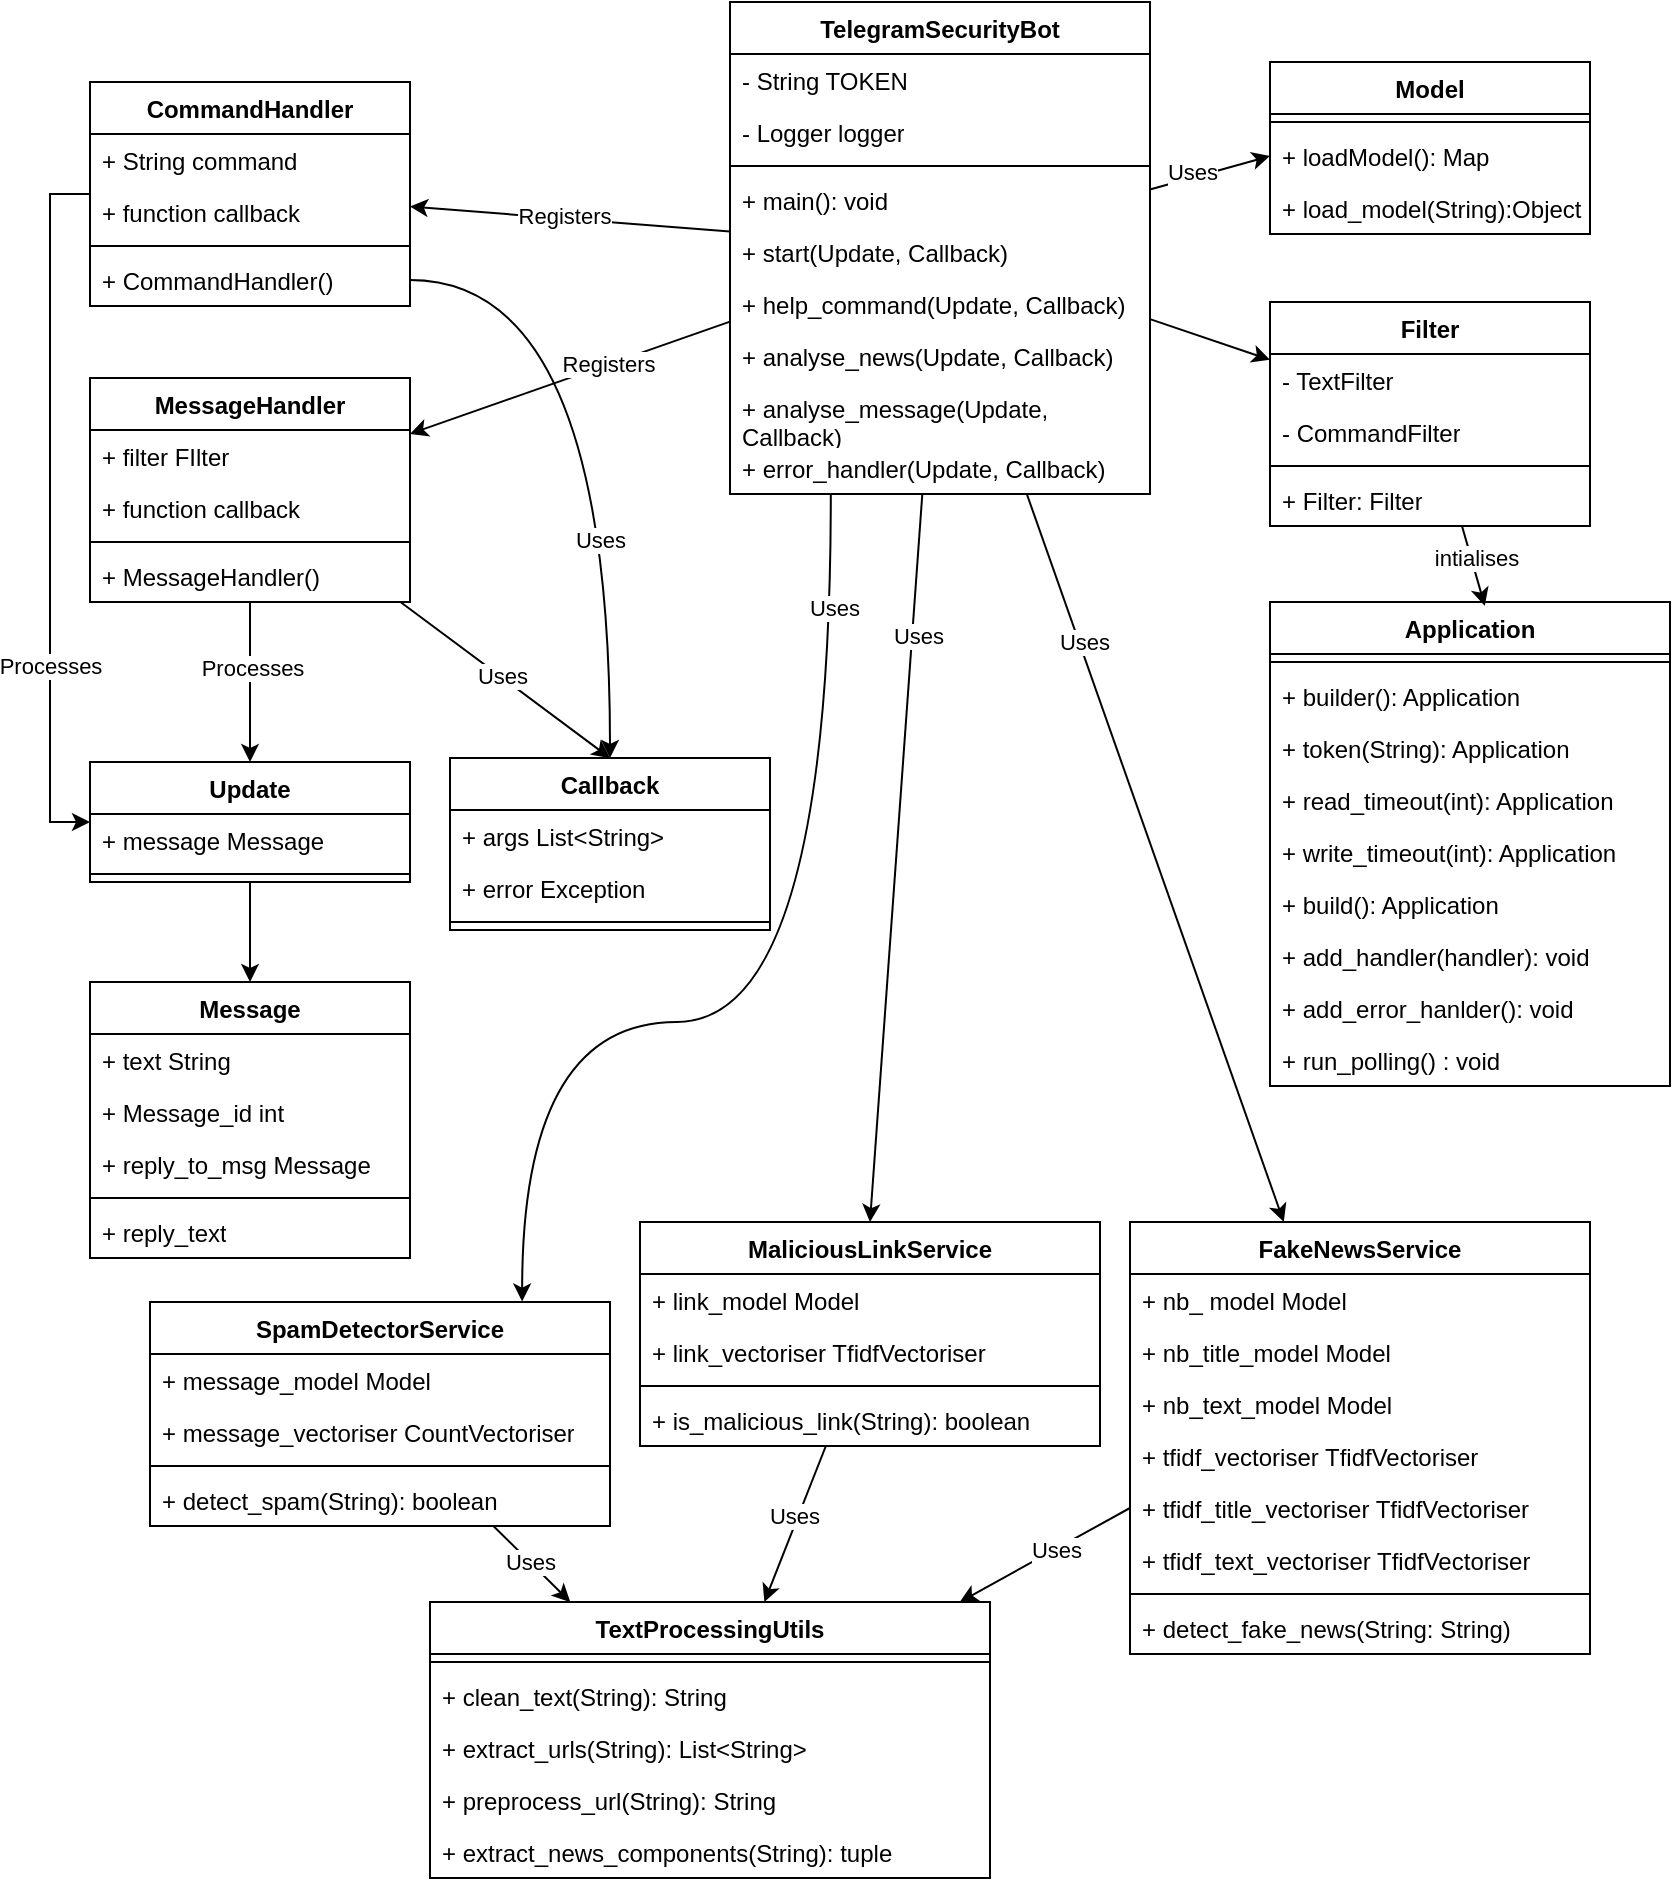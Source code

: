 <mxfile version="26.1.3">
  <diagram name="Page-1" id="07NOjQnkeLgX0A6Nmoii">
    <mxGraphModel dx="1028" dy="1576" grid="1" gridSize="10" guides="1" tooltips="1" connect="1" arrows="1" fold="1" page="1" pageScale="1" pageWidth="850" pageHeight="1100" math="0" shadow="0">
      <root>
        <mxCell id="0" />
        <mxCell id="1" parent="0" />
        <mxCell id="i82wHZSp0v4bNOfGyhAp-102" style="rounded=0;orthogonalLoop=1;jettySize=auto;html=1;jumpStyle=arc;" edge="1" parent="1" source="i82wHZSp0v4bNOfGyhAp-1" target="i82wHZSp0v4bNOfGyhAp-50">
          <mxGeometry relative="1" as="geometry" />
        </mxCell>
        <mxCell id="i82wHZSp0v4bNOfGyhAp-116" value="Registers" style="edgeLabel;html=1;align=center;verticalAlign=middle;resizable=0;points=[];" vertex="1" connectable="0" parent="i82wHZSp0v4bNOfGyhAp-102">
          <mxGeometry x="0.044" y="-1" relative="1" as="geometry">
            <mxPoint as="offset" />
          </mxGeometry>
        </mxCell>
        <mxCell id="i82wHZSp0v4bNOfGyhAp-103" style="rounded=0;orthogonalLoop=1;jettySize=auto;html=1;jumpStyle=arc;" edge="1" parent="1" source="i82wHZSp0v4bNOfGyhAp-1" target="i82wHZSp0v4bNOfGyhAp-56">
          <mxGeometry relative="1" as="geometry" />
        </mxCell>
        <mxCell id="i82wHZSp0v4bNOfGyhAp-117" value="Registers" style="edgeLabel;html=1;align=center;verticalAlign=middle;resizable=0;points=[];" vertex="1" connectable="0" parent="i82wHZSp0v4bNOfGyhAp-103">
          <mxGeometry x="-0.241" relative="1" as="geometry">
            <mxPoint as="offset" />
          </mxGeometry>
        </mxCell>
        <mxCell id="i82wHZSp0v4bNOfGyhAp-104" style="rounded=0;orthogonalLoop=1;jettySize=auto;html=1;entryX=0.5;entryY=0;entryDx=0;entryDy=0;" edge="1" parent="1" source="i82wHZSp0v4bNOfGyhAp-1" target="i82wHZSp0v4bNOfGyhAp-88">
          <mxGeometry relative="1" as="geometry" />
        </mxCell>
        <mxCell id="i82wHZSp0v4bNOfGyhAp-127" value="Uses" style="edgeLabel;html=1;align=center;verticalAlign=middle;resizable=0;points=[];" vertex="1" connectable="0" parent="i82wHZSp0v4bNOfGyhAp-104">
          <mxGeometry x="-0.615" y="3" relative="1" as="geometry">
            <mxPoint as="offset" />
          </mxGeometry>
        </mxCell>
        <mxCell id="i82wHZSp0v4bNOfGyhAp-105" style="rounded=0;orthogonalLoop=1;jettySize=auto;html=1;" edge="1" parent="1" source="i82wHZSp0v4bNOfGyhAp-1" target="i82wHZSp0v4bNOfGyhAp-76">
          <mxGeometry relative="1" as="geometry" />
        </mxCell>
        <mxCell id="i82wHZSp0v4bNOfGyhAp-128" value="Uses" style="edgeLabel;html=1;align=center;verticalAlign=middle;resizable=0;points=[];" vertex="1" connectable="0" parent="i82wHZSp0v4bNOfGyhAp-105">
          <mxGeometry x="-0.591" y="2" relative="1" as="geometry">
            <mxPoint as="offset" />
          </mxGeometry>
        </mxCell>
        <mxCell id="i82wHZSp0v4bNOfGyhAp-118" style="rounded=0;orthogonalLoop=1;jettySize=auto;html=1;entryX=0;entryY=0.5;entryDx=0;entryDy=0;jumpStyle=arc;" edge="1" parent="1" source="i82wHZSp0v4bNOfGyhAp-1" target="i82wHZSp0v4bNOfGyhAp-63">
          <mxGeometry relative="1" as="geometry" />
        </mxCell>
        <mxCell id="i82wHZSp0v4bNOfGyhAp-135" value="Uses" style="edgeLabel;html=1;align=center;verticalAlign=middle;resizable=0;points=[];" vertex="1" connectable="0" parent="i82wHZSp0v4bNOfGyhAp-118">
          <mxGeometry x="-0.293" y="3" relative="1" as="geometry">
            <mxPoint as="offset" />
          </mxGeometry>
        </mxCell>
        <mxCell id="i82wHZSp0v4bNOfGyhAp-119" style="rounded=0;orthogonalLoop=1;jettySize=auto;html=1;jumpStyle=arc;" edge="1" parent="1" source="i82wHZSp0v4bNOfGyhAp-1" target="i82wHZSp0v4bNOfGyhAp-13">
          <mxGeometry relative="1" as="geometry" />
        </mxCell>
        <mxCell id="i82wHZSp0v4bNOfGyhAp-1" value="TelegramSecurityBot" style="swimlane;fontStyle=1;align=center;verticalAlign=top;childLayout=stackLayout;horizontal=1;startSize=26;horizontalStack=0;resizeParent=1;resizeParentMax=0;resizeLast=0;collapsible=1;marginBottom=0;whiteSpace=wrap;html=1;" vertex="1" parent="1">
          <mxGeometry x="370" y="50" width="210" height="246" as="geometry" />
        </mxCell>
        <mxCell id="i82wHZSp0v4bNOfGyhAp-2" value="- String TOKEN&lt;div&gt;&lt;br/&gt;&lt;/div&gt;" style="text;strokeColor=none;fillColor=none;align=left;verticalAlign=top;spacingLeft=4;spacingRight=4;overflow=hidden;rotatable=0;points=[[0,0.5],[1,0.5]];portConstraint=eastwest;whiteSpace=wrap;html=1;" vertex="1" parent="i82wHZSp0v4bNOfGyhAp-1">
          <mxGeometry y="26" width="210" height="26" as="geometry" />
        </mxCell>
        <mxCell id="i82wHZSp0v4bNOfGyhAp-5" value="- Logger logger" style="text;strokeColor=none;fillColor=none;align=left;verticalAlign=top;spacingLeft=4;spacingRight=4;overflow=hidden;rotatable=0;points=[[0,0.5],[1,0.5]];portConstraint=eastwest;whiteSpace=wrap;html=1;" vertex="1" parent="i82wHZSp0v4bNOfGyhAp-1">
          <mxGeometry y="52" width="210" height="26" as="geometry" />
        </mxCell>
        <mxCell id="i82wHZSp0v4bNOfGyhAp-3" value="" style="line;strokeWidth=1;fillColor=none;align=left;verticalAlign=middle;spacingTop=-1;spacingLeft=3;spacingRight=3;rotatable=0;labelPosition=right;points=[];portConstraint=eastwest;strokeColor=inherit;" vertex="1" parent="i82wHZSp0v4bNOfGyhAp-1">
          <mxGeometry y="78" width="210" height="8" as="geometry" />
        </mxCell>
        <mxCell id="i82wHZSp0v4bNOfGyhAp-4" value="+ main(): void" style="text;strokeColor=none;fillColor=none;align=left;verticalAlign=top;spacingLeft=4;spacingRight=4;overflow=hidden;rotatable=0;points=[[0,0.5],[1,0.5]];portConstraint=eastwest;whiteSpace=wrap;html=1;" vertex="1" parent="i82wHZSp0v4bNOfGyhAp-1">
          <mxGeometry y="86" width="210" height="26" as="geometry" />
        </mxCell>
        <mxCell id="i82wHZSp0v4bNOfGyhAp-6" value="+ start(Update, Callback)" style="text;strokeColor=none;fillColor=none;align=left;verticalAlign=top;spacingLeft=4;spacingRight=4;overflow=hidden;rotatable=0;points=[[0,0.5],[1,0.5]];portConstraint=eastwest;whiteSpace=wrap;html=1;" vertex="1" parent="i82wHZSp0v4bNOfGyhAp-1">
          <mxGeometry y="112" width="210" height="26" as="geometry" />
        </mxCell>
        <mxCell id="i82wHZSp0v4bNOfGyhAp-7" value="+ help_command(Update, Callback)" style="text;strokeColor=none;fillColor=none;align=left;verticalAlign=top;spacingLeft=4;spacingRight=4;overflow=hidden;rotatable=0;points=[[0,0.5],[1,0.5]];portConstraint=eastwest;whiteSpace=wrap;html=1;" vertex="1" parent="i82wHZSp0v4bNOfGyhAp-1">
          <mxGeometry y="138" width="210" height="26" as="geometry" />
        </mxCell>
        <mxCell id="i82wHZSp0v4bNOfGyhAp-8" value="+ analyse_news(Update, Callback)" style="text;strokeColor=none;fillColor=none;align=left;verticalAlign=top;spacingLeft=4;spacingRight=4;overflow=hidden;rotatable=0;points=[[0,0.5],[1,0.5]];portConstraint=eastwest;whiteSpace=wrap;html=1;" vertex="1" parent="i82wHZSp0v4bNOfGyhAp-1">
          <mxGeometry y="164" width="210" height="26" as="geometry" />
        </mxCell>
        <mxCell id="i82wHZSp0v4bNOfGyhAp-11" value="+ analyse_message(Update, Callback)" style="text;strokeColor=none;fillColor=none;align=left;verticalAlign=top;spacingLeft=4;spacingRight=4;overflow=hidden;rotatable=0;points=[[0,0.5],[1,0.5]];portConstraint=eastwest;whiteSpace=wrap;html=1;" vertex="1" parent="i82wHZSp0v4bNOfGyhAp-1">
          <mxGeometry y="190" width="210" height="30" as="geometry" />
        </mxCell>
        <mxCell id="i82wHZSp0v4bNOfGyhAp-12" value="+ error_handler(Update, Callback)" style="text;strokeColor=none;fillColor=none;align=left;verticalAlign=top;spacingLeft=4;spacingRight=4;overflow=hidden;rotatable=0;points=[[0,0.5],[1,0.5]];portConstraint=eastwest;whiteSpace=wrap;html=1;" vertex="1" parent="i82wHZSp0v4bNOfGyhAp-1">
          <mxGeometry y="220" width="210" height="26" as="geometry" />
        </mxCell>
        <mxCell id="i82wHZSp0v4bNOfGyhAp-13" value="Filter" style="swimlane;fontStyle=1;align=center;verticalAlign=top;childLayout=stackLayout;horizontal=1;startSize=26;horizontalStack=0;resizeParent=1;resizeParentMax=0;resizeLast=0;collapsible=1;marginBottom=0;whiteSpace=wrap;html=1;" vertex="1" parent="1">
          <mxGeometry x="640" y="200" width="160" height="112" as="geometry" />
        </mxCell>
        <mxCell id="i82wHZSp0v4bNOfGyhAp-14" value="- TextFilter" style="text;strokeColor=none;fillColor=none;align=left;verticalAlign=top;spacingLeft=4;spacingRight=4;overflow=hidden;rotatable=0;points=[[0,0.5],[1,0.5]];portConstraint=eastwest;whiteSpace=wrap;html=1;" vertex="1" parent="i82wHZSp0v4bNOfGyhAp-13">
          <mxGeometry y="26" width="160" height="26" as="geometry" />
        </mxCell>
        <mxCell id="i82wHZSp0v4bNOfGyhAp-17" value="- CommandFilter" style="text;strokeColor=none;fillColor=none;align=left;verticalAlign=top;spacingLeft=4;spacingRight=4;overflow=hidden;rotatable=0;points=[[0,0.5],[1,0.5]];portConstraint=eastwest;whiteSpace=wrap;html=1;" vertex="1" parent="i82wHZSp0v4bNOfGyhAp-13">
          <mxGeometry y="52" width="160" height="26" as="geometry" />
        </mxCell>
        <mxCell id="i82wHZSp0v4bNOfGyhAp-15" value="" style="line;strokeWidth=1;fillColor=none;align=left;verticalAlign=middle;spacingTop=-1;spacingLeft=3;spacingRight=3;rotatable=0;labelPosition=right;points=[];portConstraint=eastwest;strokeColor=inherit;" vertex="1" parent="i82wHZSp0v4bNOfGyhAp-13">
          <mxGeometry y="78" width="160" height="8" as="geometry" />
        </mxCell>
        <mxCell id="i82wHZSp0v4bNOfGyhAp-16" value="+ Filter: Filter" style="text;strokeColor=none;fillColor=none;align=left;verticalAlign=top;spacingLeft=4;spacingRight=4;overflow=hidden;rotatable=0;points=[[0,0.5],[1,0.5]];portConstraint=eastwest;whiteSpace=wrap;html=1;" vertex="1" parent="i82wHZSp0v4bNOfGyhAp-13">
          <mxGeometry y="86" width="160" height="26" as="geometry" />
        </mxCell>
        <mxCell id="i82wHZSp0v4bNOfGyhAp-123" style="edgeStyle=orthogonalEdgeStyle;rounded=0;orthogonalLoop=1;jettySize=auto;html=1;" edge="1" parent="1" source="i82wHZSp0v4bNOfGyhAp-18" target="i82wHZSp0v4bNOfGyhAp-44">
          <mxGeometry relative="1" as="geometry" />
        </mxCell>
        <mxCell id="i82wHZSp0v4bNOfGyhAp-18" value="Update" style="swimlane;fontStyle=1;align=center;verticalAlign=top;childLayout=stackLayout;horizontal=1;startSize=26;horizontalStack=0;resizeParent=1;resizeParentMax=0;resizeLast=0;collapsible=1;marginBottom=0;whiteSpace=wrap;html=1;" vertex="1" parent="1">
          <mxGeometry x="50" y="430" width="160" height="60" as="geometry" />
        </mxCell>
        <mxCell id="i82wHZSp0v4bNOfGyhAp-19" value="+ message Message" style="text;strokeColor=none;fillColor=none;align=left;verticalAlign=top;spacingLeft=4;spacingRight=4;overflow=hidden;rotatable=0;points=[[0,0.5],[1,0.5]];portConstraint=eastwest;whiteSpace=wrap;html=1;" vertex="1" parent="i82wHZSp0v4bNOfGyhAp-18">
          <mxGeometry y="26" width="160" height="26" as="geometry" />
        </mxCell>
        <mxCell id="i82wHZSp0v4bNOfGyhAp-20" value="" style="line;strokeWidth=1;fillColor=none;align=left;verticalAlign=middle;spacingTop=-1;spacingLeft=3;spacingRight=3;rotatable=0;labelPosition=right;points=[];portConstraint=eastwest;strokeColor=inherit;" vertex="1" parent="i82wHZSp0v4bNOfGyhAp-18">
          <mxGeometry y="52" width="160" height="8" as="geometry" />
        </mxCell>
        <mxCell id="i82wHZSp0v4bNOfGyhAp-22" value="Callback" style="swimlane;fontStyle=1;align=center;verticalAlign=top;childLayout=stackLayout;horizontal=1;startSize=26;horizontalStack=0;resizeParent=1;resizeParentMax=0;resizeLast=0;collapsible=1;marginBottom=0;whiteSpace=wrap;html=1;" vertex="1" parent="1">
          <mxGeometry x="230" y="428" width="160" height="86" as="geometry" />
        </mxCell>
        <mxCell id="i82wHZSp0v4bNOfGyhAp-23" value="+ args List&amp;lt;String&amp;gt;" style="text;strokeColor=none;fillColor=none;align=left;verticalAlign=top;spacingLeft=4;spacingRight=4;overflow=hidden;rotatable=0;points=[[0,0.5],[1,0.5]];portConstraint=eastwest;whiteSpace=wrap;html=1;" vertex="1" parent="i82wHZSp0v4bNOfGyhAp-22">
          <mxGeometry y="26" width="160" height="26" as="geometry" />
        </mxCell>
        <mxCell id="i82wHZSp0v4bNOfGyhAp-25" value="+ error Exception" style="text;strokeColor=none;fillColor=none;align=left;verticalAlign=top;spacingLeft=4;spacingRight=4;overflow=hidden;rotatable=0;points=[[0,0.5],[1,0.5]];portConstraint=eastwest;whiteSpace=wrap;html=1;" vertex="1" parent="i82wHZSp0v4bNOfGyhAp-22">
          <mxGeometry y="52" width="160" height="26" as="geometry" />
        </mxCell>
        <mxCell id="i82wHZSp0v4bNOfGyhAp-24" value="" style="line;strokeWidth=1;fillColor=none;align=left;verticalAlign=middle;spacingTop=-1;spacingLeft=3;spacingRight=3;rotatable=0;labelPosition=right;points=[];portConstraint=eastwest;strokeColor=inherit;" vertex="1" parent="i82wHZSp0v4bNOfGyhAp-22">
          <mxGeometry y="78" width="160" height="8" as="geometry" />
        </mxCell>
        <mxCell id="i82wHZSp0v4bNOfGyhAp-26" value="Application" style="swimlane;fontStyle=1;align=center;verticalAlign=top;childLayout=stackLayout;horizontal=1;startSize=26;horizontalStack=0;resizeParent=1;resizeParentMax=0;resizeLast=0;collapsible=1;marginBottom=0;whiteSpace=wrap;html=1;" vertex="1" parent="1">
          <mxGeometry x="640" y="350" width="200" height="242" as="geometry" />
        </mxCell>
        <mxCell id="i82wHZSp0v4bNOfGyhAp-28" value="" style="line;strokeWidth=1;fillColor=none;align=left;verticalAlign=middle;spacingTop=-1;spacingLeft=3;spacingRight=3;rotatable=0;labelPosition=right;points=[];portConstraint=eastwest;strokeColor=inherit;" vertex="1" parent="i82wHZSp0v4bNOfGyhAp-26">
          <mxGeometry y="26" width="200" height="8" as="geometry" />
        </mxCell>
        <mxCell id="i82wHZSp0v4bNOfGyhAp-29" value="+ builder(): Application" style="text;strokeColor=none;fillColor=none;align=left;verticalAlign=top;spacingLeft=4;spacingRight=4;overflow=hidden;rotatable=0;points=[[0,0.5],[1,0.5]];portConstraint=eastwest;whiteSpace=wrap;html=1;" vertex="1" parent="i82wHZSp0v4bNOfGyhAp-26">
          <mxGeometry y="34" width="200" height="26" as="geometry" />
        </mxCell>
        <mxCell id="i82wHZSp0v4bNOfGyhAp-37" value="+ token(String): Application" style="text;strokeColor=none;fillColor=none;align=left;verticalAlign=top;spacingLeft=4;spacingRight=4;overflow=hidden;rotatable=0;points=[[0,0.5],[1,0.5]];portConstraint=eastwest;whiteSpace=wrap;html=1;" vertex="1" parent="i82wHZSp0v4bNOfGyhAp-26">
          <mxGeometry y="60" width="200" height="26" as="geometry" />
        </mxCell>
        <mxCell id="i82wHZSp0v4bNOfGyhAp-38" value="+ read_timeout(int): Application" style="text;strokeColor=none;fillColor=none;align=left;verticalAlign=top;spacingLeft=4;spacingRight=4;overflow=hidden;rotatable=0;points=[[0,0.5],[1,0.5]];portConstraint=eastwest;whiteSpace=wrap;html=1;" vertex="1" parent="i82wHZSp0v4bNOfGyhAp-26">
          <mxGeometry y="86" width="200" height="26" as="geometry" />
        </mxCell>
        <mxCell id="i82wHZSp0v4bNOfGyhAp-39" value="+ write_timeout(int): Application" style="text;strokeColor=none;fillColor=none;align=left;verticalAlign=top;spacingLeft=4;spacingRight=4;overflow=hidden;rotatable=0;points=[[0,0.5],[1,0.5]];portConstraint=eastwest;whiteSpace=wrap;html=1;" vertex="1" parent="i82wHZSp0v4bNOfGyhAp-26">
          <mxGeometry y="112" width="200" height="26" as="geometry" />
        </mxCell>
        <mxCell id="i82wHZSp0v4bNOfGyhAp-40" value="+ build(): Application" style="text;strokeColor=none;fillColor=none;align=left;verticalAlign=top;spacingLeft=4;spacingRight=4;overflow=hidden;rotatable=0;points=[[0,0.5],[1,0.5]];portConstraint=eastwest;whiteSpace=wrap;html=1;" vertex="1" parent="i82wHZSp0v4bNOfGyhAp-26">
          <mxGeometry y="138" width="200" height="26" as="geometry" />
        </mxCell>
        <mxCell id="i82wHZSp0v4bNOfGyhAp-41" value="+ add_handler(handler): void" style="text;strokeColor=none;fillColor=none;align=left;verticalAlign=top;spacingLeft=4;spacingRight=4;overflow=hidden;rotatable=0;points=[[0,0.5],[1,0.5]];portConstraint=eastwest;whiteSpace=wrap;html=1;" vertex="1" parent="i82wHZSp0v4bNOfGyhAp-26">
          <mxGeometry y="164" width="200" height="26" as="geometry" />
        </mxCell>
        <mxCell id="i82wHZSp0v4bNOfGyhAp-42" value="+ add_error_hanlder(): void" style="text;strokeColor=none;fillColor=none;align=left;verticalAlign=top;spacingLeft=4;spacingRight=4;overflow=hidden;rotatable=0;points=[[0,0.5],[1,0.5]];portConstraint=eastwest;whiteSpace=wrap;html=1;" vertex="1" parent="i82wHZSp0v4bNOfGyhAp-26">
          <mxGeometry y="190" width="200" height="26" as="geometry" />
        </mxCell>
        <mxCell id="i82wHZSp0v4bNOfGyhAp-43" value="+ run_polling() : void" style="text;strokeColor=none;fillColor=none;align=left;verticalAlign=top;spacingLeft=4;spacingRight=4;overflow=hidden;rotatable=0;points=[[0,0.5],[1,0.5]];portConstraint=eastwest;whiteSpace=wrap;html=1;" vertex="1" parent="i82wHZSp0v4bNOfGyhAp-26">
          <mxGeometry y="216" width="200" height="26" as="geometry" />
        </mxCell>
        <mxCell id="i82wHZSp0v4bNOfGyhAp-44" value="Message" style="swimlane;fontStyle=1;align=center;verticalAlign=top;childLayout=stackLayout;horizontal=1;startSize=26;horizontalStack=0;resizeParent=1;resizeParentMax=0;resizeLast=0;collapsible=1;marginBottom=0;whiteSpace=wrap;html=1;" vertex="1" parent="1">
          <mxGeometry x="50" y="540" width="160" height="138" as="geometry" />
        </mxCell>
        <mxCell id="i82wHZSp0v4bNOfGyhAp-45" value="+ text String" style="text;strokeColor=none;fillColor=none;align=left;verticalAlign=top;spacingLeft=4;spacingRight=4;overflow=hidden;rotatable=0;points=[[0,0.5],[1,0.5]];portConstraint=eastwest;whiteSpace=wrap;html=1;" vertex="1" parent="i82wHZSp0v4bNOfGyhAp-44">
          <mxGeometry y="26" width="160" height="26" as="geometry" />
        </mxCell>
        <mxCell id="i82wHZSp0v4bNOfGyhAp-48" value="+ Message_id int" style="text;strokeColor=none;fillColor=none;align=left;verticalAlign=top;spacingLeft=4;spacingRight=4;overflow=hidden;rotatable=0;points=[[0,0.5],[1,0.5]];portConstraint=eastwest;whiteSpace=wrap;html=1;" vertex="1" parent="i82wHZSp0v4bNOfGyhAp-44">
          <mxGeometry y="52" width="160" height="26" as="geometry" />
        </mxCell>
        <mxCell id="i82wHZSp0v4bNOfGyhAp-49" value="+ reply_to_msg Message" style="text;strokeColor=none;fillColor=none;align=left;verticalAlign=top;spacingLeft=4;spacingRight=4;overflow=hidden;rotatable=0;points=[[0,0.5],[1,0.5]];portConstraint=eastwest;whiteSpace=wrap;html=1;" vertex="1" parent="i82wHZSp0v4bNOfGyhAp-44">
          <mxGeometry y="78" width="160" height="26" as="geometry" />
        </mxCell>
        <mxCell id="i82wHZSp0v4bNOfGyhAp-46" value="" style="line;strokeWidth=1;fillColor=none;align=left;verticalAlign=middle;spacingTop=-1;spacingLeft=3;spacingRight=3;rotatable=0;labelPosition=right;points=[];portConstraint=eastwest;strokeColor=inherit;" vertex="1" parent="i82wHZSp0v4bNOfGyhAp-44">
          <mxGeometry y="104" width="160" height="8" as="geometry" />
        </mxCell>
        <mxCell id="i82wHZSp0v4bNOfGyhAp-47" value="+ reply_text" style="text;strokeColor=none;fillColor=none;align=left;verticalAlign=top;spacingLeft=4;spacingRight=4;overflow=hidden;rotatable=0;points=[[0,0.5],[1,0.5]];portConstraint=eastwest;whiteSpace=wrap;html=1;" vertex="1" parent="i82wHZSp0v4bNOfGyhAp-44">
          <mxGeometry y="112" width="160" height="26" as="geometry" />
        </mxCell>
        <mxCell id="i82wHZSp0v4bNOfGyhAp-107" style="edgeStyle=orthogonalEdgeStyle;rounded=0;orthogonalLoop=1;jettySize=auto;html=1;entryX=0.5;entryY=0;entryDx=0;entryDy=0;exitX=1;exitY=0.5;exitDx=0;exitDy=0;curved=1;" edge="1" parent="1" source="i82wHZSp0v4bNOfGyhAp-53" target="i82wHZSp0v4bNOfGyhAp-22">
          <mxGeometry relative="1" as="geometry" />
        </mxCell>
        <mxCell id="i82wHZSp0v4bNOfGyhAp-113" value="Uses" style="edgeLabel;html=1;align=center;verticalAlign=middle;resizable=0;points=[];" vertex="1" connectable="0" parent="i82wHZSp0v4bNOfGyhAp-107">
          <mxGeometry x="0.356" y="-5" relative="1" as="geometry">
            <mxPoint as="offset" />
          </mxGeometry>
        </mxCell>
        <mxCell id="i82wHZSp0v4bNOfGyhAp-50" value="CommandHandler" style="swimlane;fontStyle=1;align=center;verticalAlign=top;childLayout=stackLayout;horizontal=1;startSize=26;horizontalStack=0;resizeParent=1;resizeParentMax=0;resizeLast=0;collapsible=1;marginBottom=0;whiteSpace=wrap;html=1;" vertex="1" parent="1">
          <mxGeometry x="50" y="90" width="160" height="112" as="geometry" />
        </mxCell>
        <mxCell id="i82wHZSp0v4bNOfGyhAp-51" value="+ String command" style="text;strokeColor=none;fillColor=none;align=left;verticalAlign=top;spacingLeft=4;spacingRight=4;overflow=hidden;rotatable=0;points=[[0,0.5],[1,0.5]];portConstraint=eastwest;whiteSpace=wrap;html=1;" vertex="1" parent="i82wHZSp0v4bNOfGyhAp-50">
          <mxGeometry y="26" width="160" height="26" as="geometry" />
        </mxCell>
        <mxCell id="i82wHZSp0v4bNOfGyhAp-54" value="+ function callback" style="text;strokeColor=none;fillColor=none;align=left;verticalAlign=top;spacingLeft=4;spacingRight=4;overflow=hidden;rotatable=0;points=[[0,0.5],[1,0.5]];portConstraint=eastwest;whiteSpace=wrap;html=1;" vertex="1" parent="i82wHZSp0v4bNOfGyhAp-50">
          <mxGeometry y="52" width="160" height="26" as="geometry" />
        </mxCell>
        <mxCell id="i82wHZSp0v4bNOfGyhAp-52" value="" style="line;strokeWidth=1;fillColor=none;align=left;verticalAlign=middle;spacingTop=-1;spacingLeft=3;spacingRight=3;rotatable=0;labelPosition=right;points=[];portConstraint=eastwest;strokeColor=inherit;" vertex="1" parent="i82wHZSp0v4bNOfGyhAp-50">
          <mxGeometry y="78" width="160" height="8" as="geometry" />
        </mxCell>
        <mxCell id="i82wHZSp0v4bNOfGyhAp-53" value="+ CommandHandler()" style="text;strokeColor=none;fillColor=none;align=left;verticalAlign=top;spacingLeft=4;spacingRight=4;overflow=hidden;rotatable=0;points=[[0,0.5],[1,0.5]];portConstraint=eastwest;whiteSpace=wrap;html=1;" vertex="1" parent="i82wHZSp0v4bNOfGyhAp-50">
          <mxGeometry y="86" width="160" height="26" as="geometry" />
        </mxCell>
        <mxCell id="i82wHZSp0v4bNOfGyhAp-109" style="edgeStyle=orthogonalEdgeStyle;rounded=0;orthogonalLoop=1;jettySize=auto;html=1;" edge="1" parent="1" source="i82wHZSp0v4bNOfGyhAp-56" target="i82wHZSp0v4bNOfGyhAp-18">
          <mxGeometry relative="1" as="geometry" />
        </mxCell>
        <mxCell id="i82wHZSp0v4bNOfGyhAp-114" value="Processes" style="edgeLabel;html=1;align=center;verticalAlign=middle;resizable=0;points=[];" vertex="1" connectable="0" parent="i82wHZSp0v4bNOfGyhAp-109">
          <mxGeometry x="-0.174" y="1" relative="1" as="geometry">
            <mxPoint as="offset" />
          </mxGeometry>
        </mxCell>
        <mxCell id="i82wHZSp0v4bNOfGyhAp-110" style="rounded=0;orthogonalLoop=1;jettySize=auto;html=1;entryX=0.5;entryY=0;entryDx=0;entryDy=0;" edge="1" parent="1" source="i82wHZSp0v4bNOfGyhAp-56" target="i82wHZSp0v4bNOfGyhAp-22">
          <mxGeometry relative="1" as="geometry" />
        </mxCell>
        <mxCell id="i82wHZSp0v4bNOfGyhAp-112" value="Uses" style="edgeLabel;html=1;align=center;verticalAlign=middle;resizable=0;points=[];" vertex="1" connectable="0" parent="i82wHZSp0v4bNOfGyhAp-110">
          <mxGeometry x="-0.042" y="1" relative="1" as="geometry">
            <mxPoint as="offset" />
          </mxGeometry>
        </mxCell>
        <mxCell id="i82wHZSp0v4bNOfGyhAp-56" value="MessageHandler" style="swimlane;fontStyle=1;align=center;verticalAlign=top;childLayout=stackLayout;horizontal=1;startSize=26;horizontalStack=0;resizeParent=1;resizeParentMax=0;resizeLast=0;collapsible=1;marginBottom=0;whiteSpace=wrap;html=1;" vertex="1" parent="1">
          <mxGeometry x="50" y="238" width="160" height="112" as="geometry" />
        </mxCell>
        <mxCell id="i82wHZSp0v4bNOfGyhAp-57" value="+ filter FIlter" style="text;strokeColor=none;fillColor=none;align=left;verticalAlign=top;spacingLeft=4;spacingRight=4;overflow=hidden;rotatable=0;points=[[0,0.5],[1,0.5]];portConstraint=eastwest;whiteSpace=wrap;html=1;" vertex="1" parent="i82wHZSp0v4bNOfGyhAp-56">
          <mxGeometry y="26" width="160" height="26" as="geometry" />
        </mxCell>
        <mxCell id="i82wHZSp0v4bNOfGyhAp-58" value="+ function callback" style="text;strokeColor=none;fillColor=none;align=left;verticalAlign=top;spacingLeft=4;spacingRight=4;overflow=hidden;rotatable=0;points=[[0,0.5],[1,0.5]];portConstraint=eastwest;whiteSpace=wrap;html=1;" vertex="1" parent="i82wHZSp0v4bNOfGyhAp-56">
          <mxGeometry y="52" width="160" height="26" as="geometry" />
        </mxCell>
        <mxCell id="i82wHZSp0v4bNOfGyhAp-59" value="" style="line;strokeWidth=1;fillColor=none;align=left;verticalAlign=middle;spacingTop=-1;spacingLeft=3;spacingRight=3;rotatable=0;labelPosition=right;points=[];portConstraint=eastwest;strokeColor=inherit;" vertex="1" parent="i82wHZSp0v4bNOfGyhAp-56">
          <mxGeometry y="78" width="160" height="8" as="geometry" />
        </mxCell>
        <mxCell id="i82wHZSp0v4bNOfGyhAp-60" value="+ MessageHandler()" style="text;strokeColor=none;fillColor=none;align=left;verticalAlign=top;spacingLeft=4;spacingRight=4;overflow=hidden;rotatable=0;points=[[0,0.5],[1,0.5]];portConstraint=eastwest;whiteSpace=wrap;html=1;" vertex="1" parent="i82wHZSp0v4bNOfGyhAp-56">
          <mxGeometry y="86" width="160" height="26" as="geometry" />
        </mxCell>
        <mxCell id="i82wHZSp0v4bNOfGyhAp-61" value="Model" style="swimlane;fontStyle=1;align=center;verticalAlign=top;childLayout=stackLayout;horizontal=1;startSize=26;horizontalStack=0;resizeParent=1;resizeParentMax=0;resizeLast=0;collapsible=1;marginBottom=0;whiteSpace=wrap;html=1;" vertex="1" parent="1">
          <mxGeometry x="640" y="80" width="160" height="86" as="geometry" />
        </mxCell>
        <mxCell id="i82wHZSp0v4bNOfGyhAp-64" value="" style="line;strokeWidth=1;fillColor=none;align=left;verticalAlign=middle;spacingTop=-1;spacingLeft=3;spacingRight=3;rotatable=0;labelPosition=right;points=[];portConstraint=eastwest;strokeColor=inherit;" vertex="1" parent="i82wHZSp0v4bNOfGyhAp-61">
          <mxGeometry y="26" width="160" height="8" as="geometry" />
        </mxCell>
        <mxCell id="i82wHZSp0v4bNOfGyhAp-63" value="+ loadModel(): Map" style="text;strokeColor=none;fillColor=none;align=left;verticalAlign=top;spacingLeft=4;spacingRight=4;overflow=hidden;rotatable=0;points=[[0,0.5],[1,0.5]];portConstraint=eastwest;whiteSpace=wrap;html=1;" vertex="1" parent="i82wHZSp0v4bNOfGyhAp-61">
          <mxGeometry y="34" width="160" height="26" as="geometry" />
        </mxCell>
        <mxCell id="i82wHZSp0v4bNOfGyhAp-65" value="+ load_model(String):Object" style="text;strokeColor=none;fillColor=none;align=left;verticalAlign=top;spacingLeft=4;spacingRight=4;overflow=hidden;rotatable=0;points=[[0,0.5],[1,0.5]];portConstraint=eastwest;whiteSpace=wrap;html=1;" vertex="1" parent="i82wHZSp0v4bNOfGyhAp-61">
          <mxGeometry y="60" width="160" height="26" as="geometry" />
        </mxCell>
        <mxCell id="i82wHZSp0v4bNOfGyhAp-76" value="FakeNewsService" style="swimlane;fontStyle=1;align=center;verticalAlign=top;childLayout=stackLayout;horizontal=1;startSize=26;horizontalStack=0;resizeParent=1;resizeParentMax=0;resizeLast=0;collapsible=1;marginBottom=0;whiteSpace=wrap;html=1;" vertex="1" parent="1">
          <mxGeometry x="570" y="660" width="230" height="216" as="geometry" />
        </mxCell>
        <mxCell id="i82wHZSp0v4bNOfGyhAp-77" value="+ nb_ model Model" style="text;strokeColor=none;fillColor=none;align=left;verticalAlign=top;spacingLeft=4;spacingRight=4;overflow=hidden;rotatable=0;points=[[0,0.5],[1,0.5]];portConstraint=eastwest;whiteSpace=wrap;html=1;" vertex="1" parent="i82wHZSp0v4bNOfGyhAp-76">
          <mxGeometry y="26" width="230" height="26" as="geometry" />
        </mxCell>
        <mxCell id="i82wHZSp0v4bNOfGyhAp-93" value="+ nb_title_model Model" style="text;strokeColor=none;fillColor=none;align=left;verticalAlign=top;spacingLeft=4;spacingRight=4;overflow=hidden;rotatable=0;points=[[0,0.5],[1,0.5]];portConstraint=eastwest;whiteSpace=wrap;html=1;" vertex="1" parent="i82wHZSp0v4bNOfGyhAp-76">
          <mxGeometry y="52" width="230" height="26" as="geometry" />
        </mxCell>
        <mxCell id="i82wHZSp0v4bNOfGyhAp-92" value="+ nb_text_model Model" style="text;strokeColor=none;fillColor=none;align=left;verticalAlign=top;spacingLeft=4;spacingRight=4;overflow=hidden;rotatable=0;points=[[0,0.5],[1,0.5]];portConstraint=eastwest;whiteSpace=wrap;html=1;" vertex="1" parent="i82wHZSp0v4bNOfGyhAp-76">
          <mxGeometry y="78" width="230" height="26" as="geometry" />
        </mxCell>
        <mxCell id="i82wHZSp0v4bNOfGyhAp-95" value="+ tfidf_vectoriser TfidfVectoriser" style="text;strokeColor=none;fillColor=none;align=left;verticalAlign=top;spacingLeft=4;spacingRight=4;overflow=hidden;rotatable=0;points=[[0,0.5],[1,0.5]];portConstraint=eastwest;whiteSpace=wrap;html=1;" vertex="1" parent="i82wHZSp0v4bNOfGyhAp-76">
          <mxGeometry y="104" width="230" height="26" as="geometry" />
        </mxCell>
        <mxCell id="i82wHZSp0v4bNOfGyhAp-94" value="+ tfidf_title_vectoriser TfidfVectoriser" style="text;strokeColor=none;fillColor=none;align=left;verticalAlign=top;spacingLeft=4;spacingRight=4;overflow=hidden;rotatable=0;points=[[0,0.5],[1,0.5]];portConstraint=eastwest;whiteSpace=wrap;html=1;" vertex="1" parent="i82wHZSp0v4bNOfGyhAp-76">
          <mxGeometry y="130" width="230" height="26" as="geometry" />
        </mxCell>
        <mxCell id="i82wHZSp0v4bNOfGyhAp-96" value="+ tfidf_text_vectoriser TfidfVectoriser" style="text;strokeColor=none;fillColor=none;align=left;verticalAlign=top;spacingLeft=4;spacingRight=4;overflow=hidden;rotatable=0;points=[[0,0.5],[1,0.5]];portConstraint=eastwest;whiteSpace=wrap;html=1;" vertex="1" parent="i82wHZSp0v4bNOfGyhAp-76">
          <mxGeometry y="156" width="230" height="26" as="geometry" />
        </mxCell>
        <mxCell id="i82wHZSp0v4bNOfGyhAp-78" value="" style="line;strokeWidth=1;fillColor=none;align=left;verticalAlign=middle;spacingTop=-1;spacingLeft=3;spacingRight=3;rotatable=0;labelPosition=right;points=[];portConstraint=eastwest;strokeColor=inherit;" vertex="1" parent="i82wHZSp0v4bNOfGyhAp-76">
          <mxGeometry y="182" width="230" height="8" as="geometry" />
        </mxCell>
        <mxCell id="i82wHZSp0v4bNOfGyhAp-79" value="+ detect_fake_news(String: String)" style="text;strokeColor=none;fillColor=none;align=left;verticalAlign=top;spacingLeft=4;spacingRight=4;overflow=hidden;rotatable=0;points=[[0,0.5],[1,0.5]];portConstraint=eastwest;whiteSpace=wrap;html=1;" vertex="1" parent="i82wHZSp0v4bNOfGyhAp-76">
          <mxGeometry y="190" width="230" height="26" as="geometry" />
        </mxCell>
        <mxCell id="i82wHZSp0v4bNOfGyhAp-80" value="TextProcessingUtils" style="swimlane;fontStyle=1;align=center;verticalAlign=top;childLayout=stackLayout;horizontal=1;startSize=26;horizontalStack=0;resizeParent=1;resizeParentMax=0;resizeLast=0;collapsible=1;marginBottom=0;whiteSpace=wrap;html=1;" vertex="1" parent="1">
          <mxGeometry x="220" y="850" width="280" height="138" as="geometry" />
        </mxCell>
        <mxCell id="i82wHZSp0v4bNOfGyhAp-82" value="" style="line;strokeWidth=1;fillColor=none;align=left;verticalAlign=middle;spacingTop=-1;spacingLeft=3;spacingRight=3;rotatable=0;labelPosition=right;points=[];portConstraint=eastwest;strokeColor=inherit;" vertex="1" parent="i82wHZSp0v4bNOfGyhAp-80">
          <mxGeometry y="26" width="280" height="8" as="geometry" />
        </mxCell>
        <mxCell id="i82wHZSp0v4bNOfGyhAp-83" value="+ clean_text(String): String" style="text;strokeColor=none;fillColor=none;align=left;verticalAlign=top;spacingLeft=4;spacingRight=4;overflow=hidden;rotatable=0;points=[[0,0.5],[1,0.5]];portConstraint=eastwest;whiteSpace=wrap;html=1;" vertex="1" parent="i82wHZSp0v4bNOfGyhAp-80">
          <mxGeometry y="34" width="280" height="26" as="geometry" />
        </mxCell>
        <mxCell id="i82wHZSp0v4bNOfGyhAp-99" value="+ extract_urls(String): List&amp;lt;String&amp;gt;" style="text;strokeColor=none;fillColor=none;align=left;verticalAlign=top;spacingLeft=4;spacingRight=4;overflow=hidden;rotatable=0;points=[[0,0.5],[1,0.5]];portConstraint=eastwest;whiteSpace=wrap;html=1;" vertex="1" parent="i82wHZSp0v4bNOfGyhAp-80">
          <mxGeometry y="60" width="280" height="26" as="geometry" />
        </mxCell>
        <mxCell id="i82wHZSp0v4bNOfGyhAp-100" value="+ preprocess_url(String): String" style="text;strokeColor=none;fillColor=none;align=left;verticalAlign=top;spacingLeft=4;spacingRight=4;overflow=hidden;rotatable=0;points=[[0,0.5],[1,0.5]];portConstraint=eastwest;whiteSpace=wrap;html=1;" vertex="1" parent="i82wHZSp0v4bNOfGyhAp-80">
          <mxGeometry y="86" width="280" height="26" as="geometry" />
        </mxCell>
        <mxCell id="i82wHZSp0v4bNOfGyhAp-101" value="+ extract_news_components(String): tuple" style="text;strokeColor=none;fillColor=none;align=left;verticalAlign=top;spacingLeft=4;spacingRight=4;overflow=hidden;rotatable=0;points=[[0,0.5],[1,0.5]];portConstraint=eastwest;whiteSpace=wrap;html=1;" vertex="1" parent="i82wHZSp0v4bNOfGyhAp-80">
          <mxGeometry y="112" width="280" height="26" as="geometry" />
        </mxCell>
        <mxCell id="i82wHZSp0v4bNOfGyhAp-125" style="rounded=0;orthogonalLoop=1;jettySize=auto;html=1;" edge="1" parent="1" source="i82wHZSp0v4bNOfGyhAp-84" target="i82wHZSp0v4bNOfGyhAp-80">
          <mxGeometry relative="1" as="geometry" />
        </mxCell>
        <mxCell id="i82wHZSp0v4bNOfGyhAp-132" value="Uses" style="edgeLabel;html=1;align=center;verticalAlign=middle;resizable=0;points=[];" vertex="1" connectable="0" parent="i82wHZSp0v4bNOfGyhAp-125">
          <mxGeometry x="-0.072" relative="1" as="geometry">
            <mxPoint as="offset" />
          </mxGeometry>
        </mxCell>
        <mxCell id="i82wHZSp0v4bNOfGyhAp-84" value="SpamDetectorService" style="swimlane;fontStyle=1;align=center;verticalAlign=top;childLayout=stackLayout;horizontal=1;startSize=26;horizontalStack=0;resizeParent=1;resizeParentMax=0;resizeLast=0;collapsible=1;marginBottom=0;whiteSpace=wrap;html=1;" vertex="1" parent="1">
          <mxGeometry x="80" y="700" width="230" height="112" as="geometry" />
        </mxCell>
        <mxCell id="i82wHZSp0v4bNOfGyhAp-85" value="+ message_model Model" style="text;strokeColor=none;fillColor=none;align=left;verticalAlign=top;spacingLeft=4;spacingRight=4;overflow=hidden;rotatable=0;points=[[0,0.5],[1,0.5]];portConstraint=eastwest;whiteSpace=wrap;html=1;" vertex="1" parent="i82wHZSp0v4bNOfGyhAp-84">
          <mxGeometry y="26" width="230" height="26" as="geometry" />
        </mxCell>
        <mxCell id="i82wHZSp0v4bNOfGyhAp-98" value="+ message_vectoriser CountVectoriser" style="text;strokeColor=none;fillColor=none;align=left;verticalAlign=top;spacingLeft=4;spacingRight=4;overflow=hidden;rotatable=0;points=[[0,0.5],[1,0.5]];portConstraint=eastwest;whiteSpace=wrap;html=1;" vertex="1" parent="i82wHZSp0v4bNOfGyhAp-84">
          <mxGeometry y="52" width="230" height="26" as="geometry" />
        </mxCell>
        <mxCell id="i82wHZSp0v4bNOfGyhAp-86" value="" style="line;strokeWidth=1;fillColor=none;align=left;verticalAlign=middle;spacingTop=-1;spacingLeft=3;spacingRight=3;rotatable=0;labelPosition=right;points=[];portConstraint=eastwest;strokeColor=inherit;" vertex="1" parent="i82wHZSp0v4bNOfGyhAp-84">
          <mxGeometry y="78" width="230" height="8" as="geometry" />
        </mxCell>
        <mxCell id="i82wHZSp0v4bNOfGyhAp-87" value="&lt;div&gt;+ detect_spam(String): boolean&lt;/div&gt;&lt;div&gt;&lt;br&gt;&lt;/div&gt;" style="text;strokeColor=none;fillColor=none;align=left;verticalAlign=top;spacingLeft=4;spacingRight=4;overflow=hidden;rotatable=0;points=[[0,0.5],[1,0.5]];portConstraint=eastwest;whiteSpace=wrap;html=1;" vertex="1" parent="i82wHZSp0v4bNOfGyhAp-84">
          <mxGeometry y="86" width="230" height="26" as="geometry" />
        </mxCell>
        <mxCell id="i82wHZSp0v4bNOfGyhAp-124" style="rounded=0;orthogonalLoop=1;jettySize=auto;html=1;" edge="1" parent="1" source="i82wHZSp0v4bNOfGyhAp-88" target="i82wHZSp0v4bNOfGyhAp-80">
          <mxGeometry relative="1" as="geometry" />
        </mxCell>
        <mxCell id="i82wHZSp0v4bNOfGyhAp-130" value="Uses" style="edgeLabel;html=1;align=center;verticalAlign=middle;resizable=0;points=[];" vertex="1" connectable="0" parent="i82wHZSp0v4bNOfGyhAp-124">
          <mxGeometry x="-0.08" y="-2" relative="1" as="geometry">
            <mxPoint as="offset" />
          </mxGeometry>
        </mxCell>
        <mxCell id="i82wHZSp0v4bNOfGyhAp-88" value="MaliciousLinkService" style="swimlane;fontStyle=1;align=center;verticalAlign=top;childLayout=stackLayout;horizontal=1;startSize=26;horizontalStack=0;resizeParent=1;resizeParentMax=0;resizeLast=0;collapsible=1;marginBottom=0;whiteSpace=wrap;html=1;" vertex="1" parent="1">
          <mxGeometry x="325" y="660" width="230" height="112" as="geometry" />
        </mxCell>
        <mxCell id="i82wHZSp0v4bNOfGyhAp-97" value="+ link_model Model" style="text;strokeColor=none;fillColor=none;align=left;verticalAlign=top;spacingLeft=4;spacingRight=4;overflow=hidden;rotatable=0;points=[[0,0.5],[1,0.5]];portConstraint=eastwest;whiteSpace=wrap;html=1;" vertex="1" parent="i82wHZSp0v4bNOfGyhAp-88">
          <mxGeometry y="26" width="230" height="26" as="geometry" />
        </mxCell>
        <mxCell id="i82wHZSp0v4bNOfGyhAp-89" value="+ link_vectoriser TfidfVectoriser" style="text;strokeColor=none;fillColor=none;align=left;verticalAlign=top;spacingLeft=4;spacingRight=4;overflow=hidden;rotatable=0;points=[[0,0.5],[1,0.5]];portConstraint=eastwest;whiteSpace=wrap;html=1;" vertex="1" parent="i82wHZSp0v4bNOfGyhAp-88">
          <mxGeometry y="52" width="230" height="26" as="geometry" />
        </mxCell>
        <mxCell id="i82wHZSp0v4bNOfGyhAp-90" value="" style="line;strokeWidth=1;fillColor=none;align=left;verticalAlign=middle;spacingTop=-1;spacingLeft=3;spacingRight=3;rotatable=0;labelPosition=right;points=[];portConstraint=eastwest;strokeColor=inherit;" vertex="1" parent="i82wHZSp0v4bNOfGyhAp-88">
          <mxGeometry y="78" width="230" height="8" as="geometry" />
        </mxCell>
        <mxCell id="i82wHZSp0v4bNOfGyhAp-91" value="+ is_malicious_link(String): boolean" style="text;strokeColor=none;fillColor=none;align=left;verticalAlign=top;spacingLeft=4;spacingRight=4;overflow=hidden;rotatable=0;points=[[0,0.5],[1,0.5]];portConstraint=eastwest;whiteSpace=wrap;html=1;" vertex="1" parent="i82wHZSp0v4bNOfGyhAp-88">
          <mxGeometry y="86" width="230" height="26" as="geometry" />
        </mxCell>
        <mxCell id="i82wHZSp0v4bNOfGyhAp-108" style="edgeStyle=orthogonalEdgeStyle;rounded=0;orthogonalLoop=1;jettySize=auto;html=1;entryX=0;entryY=0.154;entryDx=0;entryDy=0;entryPerimeter=0;" edge="1" parent="1" source="i82wHZSp0v4bNOfGyhAp-50" target="i82wHZSp0v4bNOfGyhAp-19">
          <mxGeometry relative="1" as="geometry">
            <Array as="points">
              <mxPoint x="30" y="146" />
              <mxPoint x="30" y="460" />
            </Array>
          </mxGeometry>
        </mxCell>
        <mxCell id="i82wHZSp0v4bNOfGyhAp-115" value="Processes" style="edgeLabel;html=1;align=center;verticalAlign=middle;resizable=0;points=[];" vertex="1" connectable="0" parent="i82wHZSp0v4bNOfGyhAp-108">
          <mxGeometry x="0.443" relative="1" as="geometry">
            <mxPoint as="offset" />
          </mxGeometry>
        </mxCell>
        <mxCell id="i82wHZSp0v4bNOfGyhAp-122" style="edgeStyle=orthogonalEdgeStyle;rounded=0;orthogonalLoop=1;jettySize=auto;html=1;entryX=0.809;entryY=-0.002;entryDx=0;entryDy=0;entryPerimeter=0;curved=1;exitX=0.24;exitY=1.012;exitDx=0;exitDy=0;exitPerimeter=0;" edge="1" parent="1" source="i82wHZSp0v4bNOfGyhAp-12" target="i82wHZSp0v4bNOfGyhAp-84">
          <mxGeometry relative="1" as="geometry">
            <Array as="points">
              <mxPoint x="420" y="560" />
              <mxPoint x="266" y="560" />
            </Array>
          </mxGeometry>
        </mxCell>
        <mxCell id="i82wHZSp0v4bNOfGyhAp-129" value="Uses" style="edgeLabel;html=1;align=center;verticalAlign=middle;resizable=0;points=[];" vertex="1" connectable="0" parent="i82wHZSp0v4bNOfGyhAp-122">
          <mxGeometry x="-0.8" y="1" relative="1" as="geometry">
            <mxPoint as="offset" />
          </mxGeometry>
        </mxCell>
        <mxCell id="i82wHZSp0v4bNOfGyhAp-126" style="rounded=0;orthogonalLoop=1;jettySize=auto;html=1;exitX=0;exitY=0.5;exitDx=0;exitDy=0;" edge="1" parent="1" source="i82wHZSp0v4bNOfGyhAp-94" target="i82wHZSp0v4bNOfGyhAp-80">
          <mxGeometry relative="1" as="geometry" />
        </mxCell>
        <mxCell id="i82wHZSp0v4bNOfGyhAp-131" value="Uses" style="edgeLabel;html=1;align=center;verticalAlign=middle;resizable=0;points=[];" vertex="1" connectable="0" parent="i82wHZSp0v4bNOfGyhAp-126">
          <mxGeometry x="-0.123" relative="1" as="geometry">
            <mxPoint as="offset" />
          </mxGeometry>
        </mxCell>
        <mxCell id="i82wHZSp0v4bNOfGyhAp-133" style="rounded=0;orthogonalLoop=1;jettySize=auto;html=1;entryX=0.537;entryY=0.008;entryDx=0;entryDy=0;entryPerimeter=0;" edge="1" parent="1" source="i82wHZSp0v4bNOfGyhAp-13" target="i82wHZSp0v4bNOfGyhAp-26">
          <mxGeometry relative="1" as="geometry" />
        </mxCell>
        <mxCell id="i82wHZSp0v4bNOfGyhAp-134" value="intialises" style="edgeLabel;html=1;align=center;verticalAlign=middle;resizable=0;points=[];" vertex="1" connectable="0" parent="i82wHZSp0v4bNOfGyhAp-133">
          <mxGeometry x="-0.207" y="2" relative="1" as="geometry">
            <mxPoint as="offset" />
          </mxGeometry>
        </mxCell>
      </root>
    </mxGraphModel>
  </diagram>
</mxfile>
